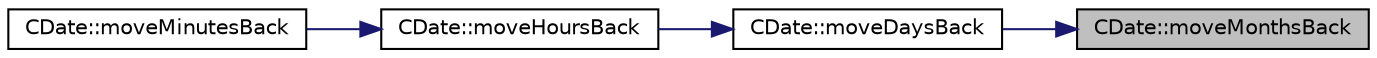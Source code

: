 digraph "CDate::moveMonthsBack"
{
 // LATEX_PDF_SIZE
  edge [fontname="Helvetica",fontsize="10",labelfontname="Helvetica",labelfontsize="10"];
  node [fontname="Helvetica",fontsize="10",shape=record];
  rankdir="RL";
  Node1 [label="CDate::moveMonthsBack",height=0.2,width=0.4,color="black", fillcolor="grey75", style="filled", fontcolor="black",tooltip=" "];
  Node1 -> Node2 [dir="back",color="midnightblue",fontsize="10",style="solid",fontname="Helvetica"];
  Node2 [label="CDate::moveDaysBack",height=0.2,width=0.4,color="black", fillcolor="white", style="filled",URL="$classCDate.html#aaff6725e86d4edf8007b5dfd7f65aff1",tooltip=" "];
  Node2 -> Node3 [dir="back",color="midnightblue",fontsize="10",style="solid",fontname="Helvetica"];
  Node3 [label="CDate::moveHoursBack",height=0.2,width=0.4,color="black", fillcolor="white", style="filled",URL="$classCDate.html#a84efc0be011445f0ff244b1322ef0d66",tooltip=" "];
  Node3 -> Node4 [dir="back",color="midnightblue",fontsize="10",style="solid",fontname="Helvetica"];
  Node4 [label="CDate::moveMinutesBack",height=0.2,width=0.4,color="black", fillcolor="white", style="filled",URL="$classCDate.html#a4bbd2680b9d6991988d27c1713f1dbb6",tooltip=" "];
}
